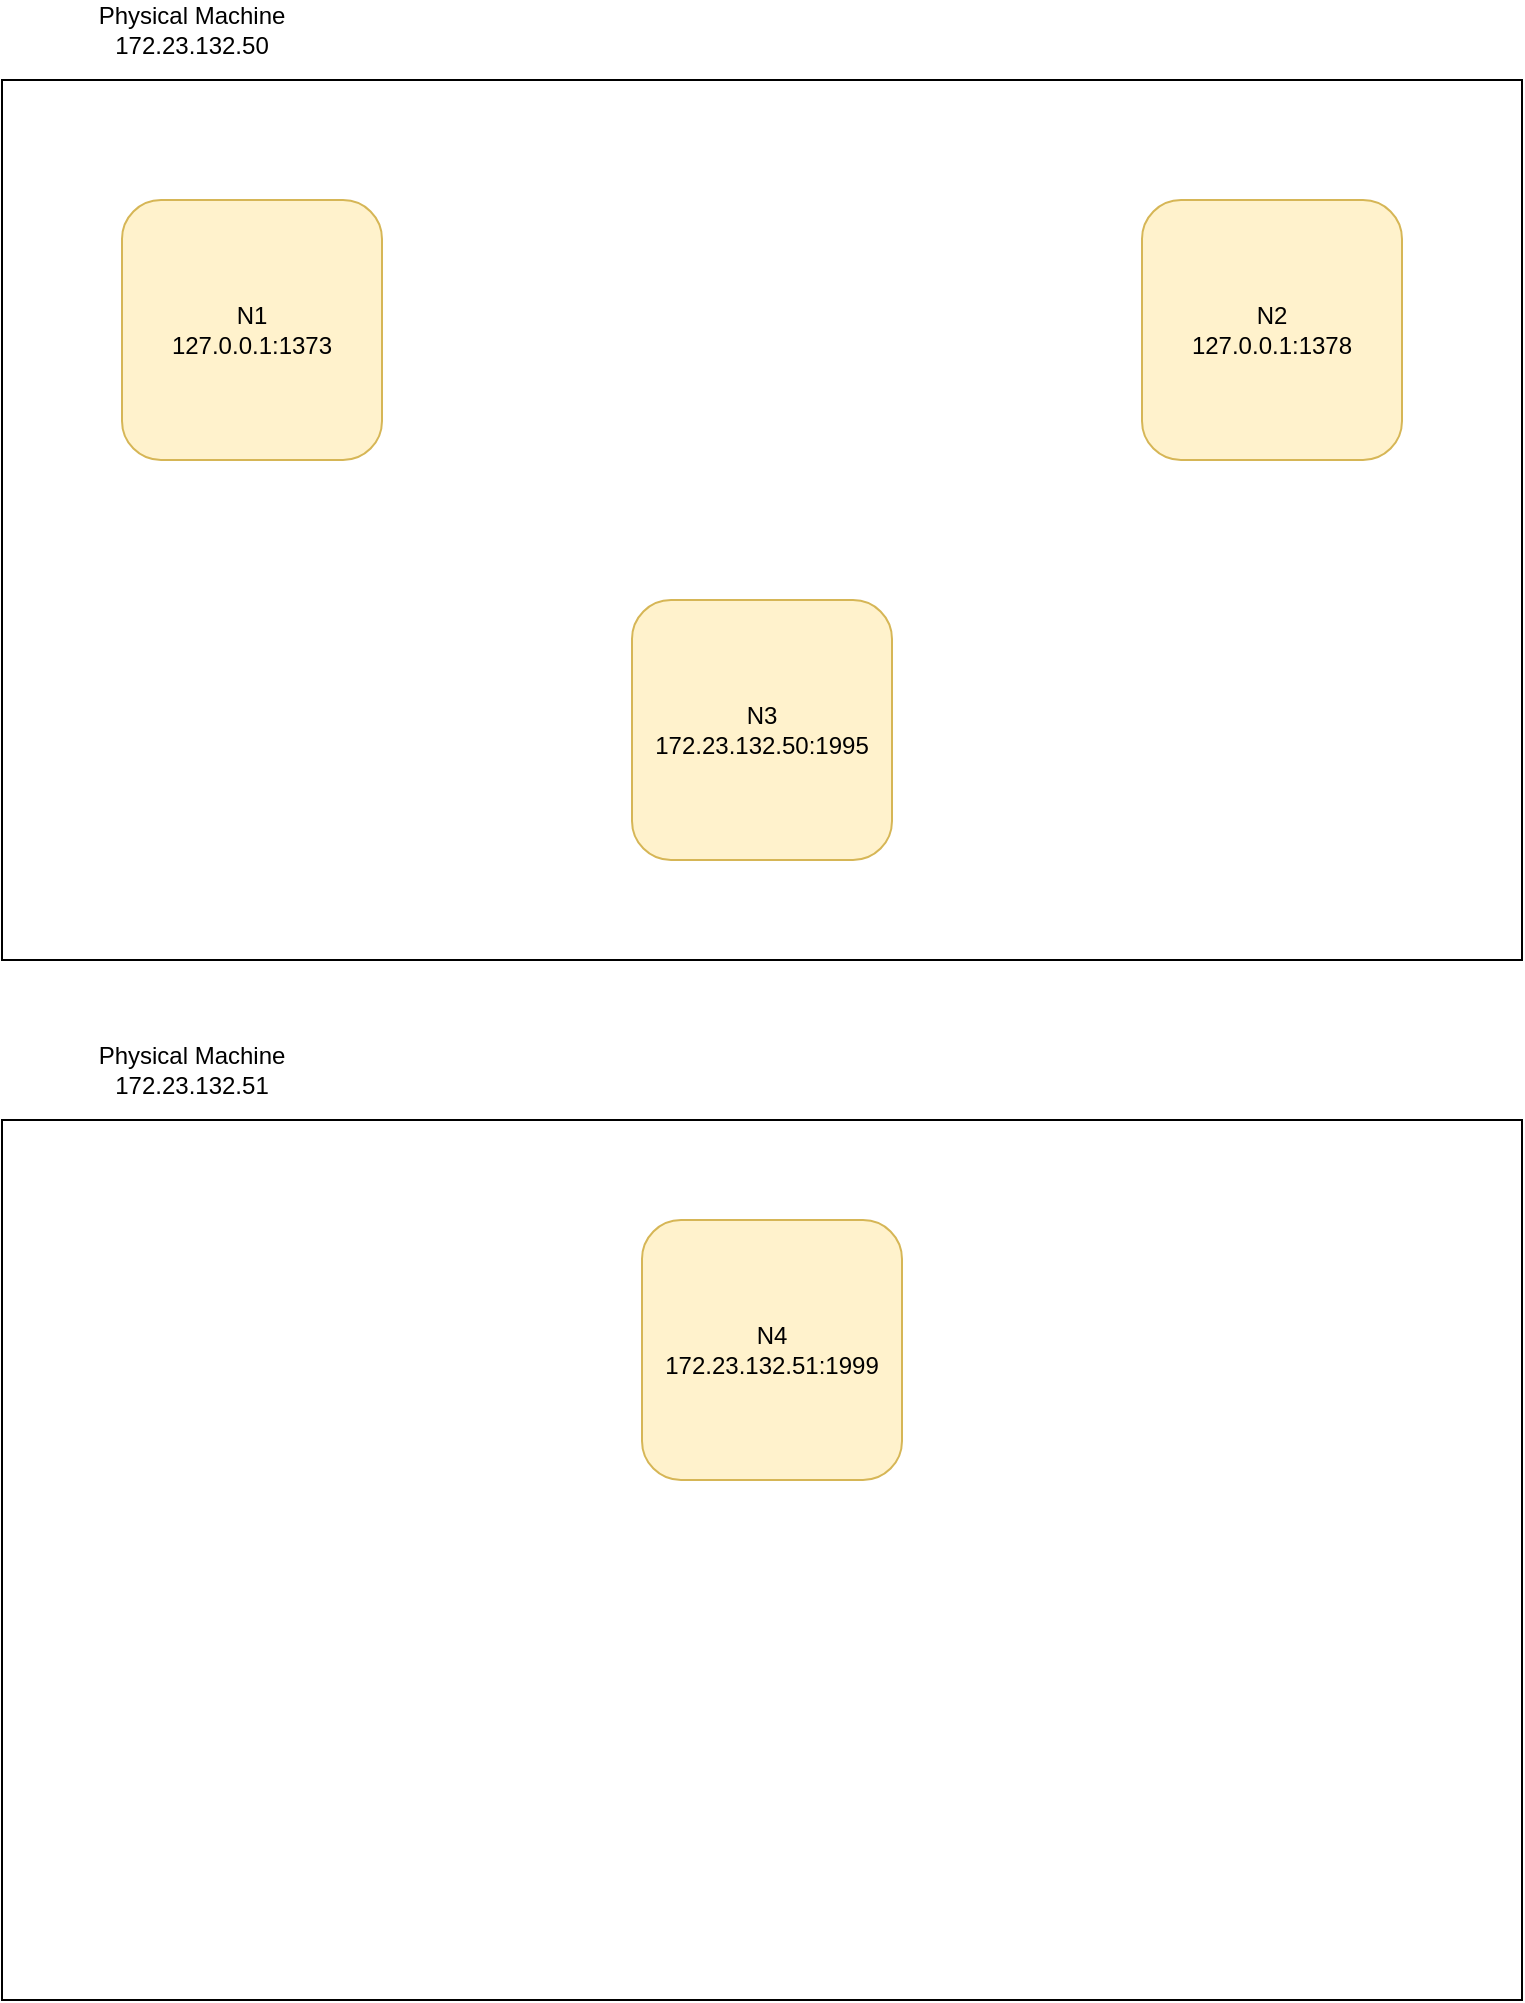 <mxfile version="13.1.14" type="device"><diagram id="r_eSetCmLfmuZdiL6wZq" name="Page-1"><mxGraphModel dx="2706" dy="1487" grid="1" gridSize="10" guides="1" tooltips="1" connect="1" arrows="1" fold="1" page="1" pageScale="1" pageWidth="850" pageHeight="1100" math="0" shadow="0"><root><mxCell id="0"/><mxCell id="1" parent="0"/><mxCell id="-ofg_Vxmtz2HCJFVv3gc-4" value="" style="rounded=0;whiteSpace=wrap;html=1;shadow=0;glass=0;comic=0;gradientColor=none;fillColor=none;" vertex="1" parent="1"><mxGeometry x="40" y="60" width="760" height="440" as="geometry"/></mxCell><mxCell id="-ofg_Vxmtz2HCJFVv3gc-1" value="N1&lt;br&gt;127.0.0.1:1373" style="rounded=1;whiteSpace=wrap;html=1;fillColor=#fff2cc;strokeColor=#d6b656;gradientColor=none;glass=0;comic=0;shadow=0;" vertex="1" parent="1"><mxGeometry x="100" y="120" width="130" height="130" as="geometry"/></mxCell><mxCell id="-ofg_Vxmtz2HCJFVv3gc-2" value="N2&lt;br&gt;127.0.0.1:1378" style="rounded=1;whiteSpace=wrap;html=1;fillColor=#fff2cc;strokeColor=#d6b656;" vertex="1" parent="1"><mxGeometry x="610" y="120" width="130" height="130" as="geometry"/></mxCell><mxCell id="-ofg_Vxmtz2HCJFVv3gc-3" value="N3&lt;br&gt;172.23.132.50:1995" style="rounded=1;whiteSpace=wrap;html=1;fillColor=#fff2cc;strokeColor=#d6b656;" vertex="1" parent="1"><mxGeometry x="355" y="320" width="130" height="130" as="geometry"/></mxCell><mxCell id="-ofg_Vxmtz2HCJFVv3gc-5" value="Physical Machine 172.23.132.50" style="text;html=1;strokeColor=none;fillColor=none;align=center;verticalAlign=middle;whiteSpace=wrap;rounded=0;shadow=0;glass=0;comic=0;" vertex="1" parent="1"><mxGeometry x="50" y="20" width="170" height="30" as="geometry"/></mxCell><mxCell id="-ofg_Vxmtz2HCJFVv3gc-7" value="" style="rounded=0;whiteSpace=wrap;html=1;shadow=0;glass=0;comic=0;gradientColor=none;fillColor=none;" vertex="1" parent="1"><mxGeometry x="40" y="580" width="760" height="440" as="geometry"/></mxCell><mxCell id="-ofg_Vxmtz2HCJFVv3gc-10" value="N4&lt;br&gt;172.23.132.51:1999" style="rounded=1;whiteSpace=wrap;html=1;fillColor=#fff2cc;strokeColor=#d6b656;" vertex="1" parent="1"><mxGeometry x="360" y="630" width="130" height="130" as="geometry"/></mxCell><mxCell id="-ofg_Vxmtz2HCJFVv3gc-11" value="Physical Machine 172.23.132.51" style="text;html=1;strokeColor=none;fillColor=none;align=center;verticalAlign=middle;whiteSpace=wrap;rounded=0;shadow=0;glass=0;comic=0;" vertex="1" parent="1"><mxGeometry x="50" y="540" width="170" height="30" as="geometry"/></mxCell></root></mxGraphModel></diagram></mxfile>
